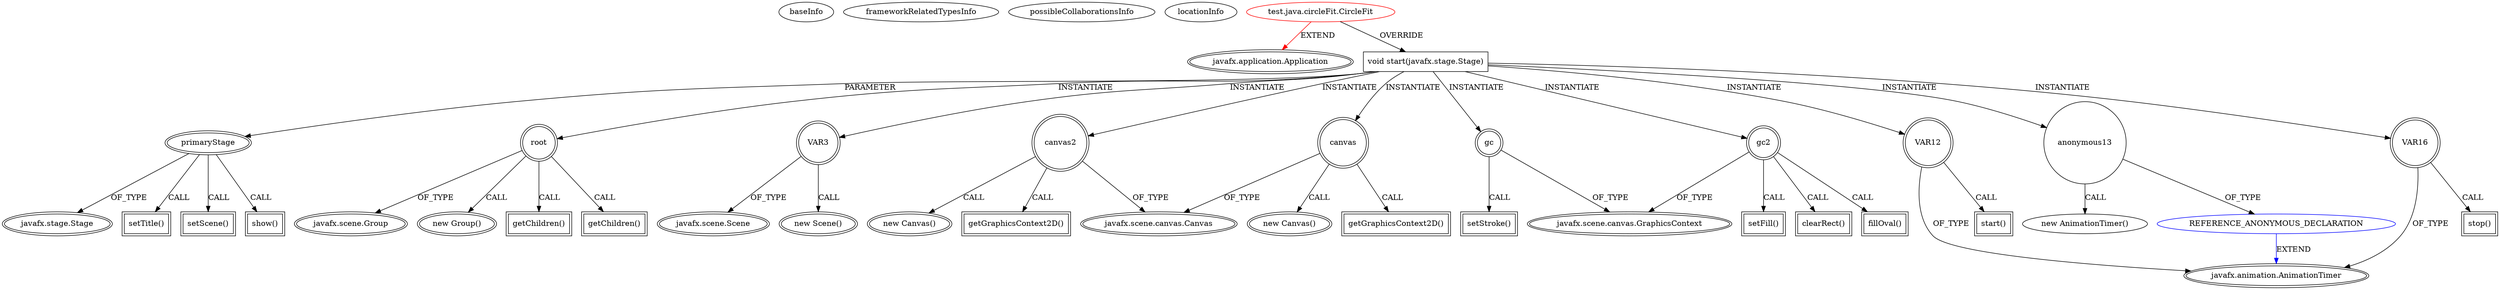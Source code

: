 digraph {
baseInfo[graphId=3,category="extension_graph",isAnonymous=false,possibleRelation=true]
frameworkRelatedTypesInfo[0="javafx.application.Application"]
possibleCollaborationsInfo[0="3~OVERRIDING_METHOD_DECLARATION-INSTANTIATION-~javafx.application.Application ~javafx.animation.AnimationTimer ~false~true"]
locationInfo[projectName="5agado-genetic_algorithms",filePath="/5agado-genetic_algorithms/genetic_algorithms-master/src/test/java/circleFit/CircleFit.java",contextSignature="CircleFit",graphId="3"]
0[label="test.java.circleFit.CircleFit",vertexType="ROOT_CLIENT_CLASS_DECLARATION",isFrameworkType=false,color=red]
1[label="javafx.application.Application",vertexType="FRAMEWORK_CLASS_TYPE",isFrameworkType=true,peripheries=2]
2[label="void start(javafx.stage.Stage)",vertexType="OVERRIDING_METHOD_DECLARATION",isFrameworkType=false,shape=box]
3[label="primaryStage",vertexType="PARAMETER_DECLARATION",isFrameworkType=true,peripheries=2]
4[label="javafx.stage.Stage",vertexType="FRAMEWORK_CLASS_TYPE",isFrameworkType=true,peripheries=2]
6[label="root",vertexType="VARIABLE_EXPRESION",isFrameworkType=true,peripheries=2,shape=circle]
7[label="javafx.scene.Group",vertexType="FRAMEWORK_CLASS_TYPE",isFrameworkType=true,peripheries=2]
5[label="new Group()",vertexType="CONSTRUCTOR_CALL",isFrameworkType=true,peripheries=2]
9[label="setTitle()",vertexType="INSIDE_CALL",isFrameworkType=true,peripheries=2,shape=box]
11[label="setScene()",vertexType="INSIDE_CALL",isFrameworkType=true,peripheries=2,shape=box]
13[label="VAR3",vertexType="VARIABLE_EXPRESION",isFrameworkType=true,peripheries=2,shape=circle]
14[label="javafx.scene.Scene",vertexType="FRAMEWORK_CLASS_TYPE",isFrameworkType=true,peripheries=2]
12[label="new Scene()",vertexType="CONSTRUCTOR_CALL",isFrameworkType=true,peripheries=2]
16[label="canvas",vertexType="VARIABLE_EXPRESION",isFrameworkType=true,peripheries=2,shape=circle]
17[label="javafx.scene.canvas.Canvas",vertexType="FRAMEWORK_CLASS_TYPE",isFrameworkType=true,peripheries=2]
15[label="new Canvas()",vertexType="CONSTRUCTOR_CALL",isFrameworkType=true,peripheries=2]
19[label="getChildren()",vertexType="INSIDE_CALL",isFrameworkType=true,peripheries=2,shape=box]
21[label="getGraphicsContext2D()",vertexType="INSIDE_CALL",isFrameworkType=true,peripheries=2,shape=box]
22[label="gc",vertexType="VARIABLE_EXPRESION",isFrameworkType=true,peripheries=2,shape=circle]
24[label="javafx.scene.canvas.GraphicsContext",vertexType="FRAMEWORK_CLASS_TYPE",isFrameworkType=true,peripheries=2]
23[label="setStroke()",vertexType="INSIDE_CALL",isFrameworkType=true,peripheries=2,shape=box]
26[label="canvas2",vertexType="VARIABLE_EXPRESION",isFrameworkType=true,peripheries=2,shape=circle]
25[label="new Canvas()",vertexType="CONSTRUCTOR_CALL",isFrameworkType=true,peripheries=2]
29[label="getChildren()",vertexType="INSIDE_CALL",isFrameworkType=true,peripheries=2,shape=box]
31[label="getGraphicsContext2D()",vertexType="INSIDE_CALL",isFrameworkType=true,peripheries=2,shape=box]
32[label="gc2",vertexType="VARIABLE_EXPRESION",isFrameworkType=true,peripheries=2,shape=circle]
33[label="setFill()",vertexType="INSIDE_CALL",isFrameworkType=true,peripheries=2,shape=box]
35[label="VAR12",vertexType="VARIABLE_EXPRESION",isFrameworkType=true,peripheries=2,shape=circle]
37[label="javafx.animation.AnimationTimer",vertexType="FRAMEWORK_CLASS_TYPE",isFrameworkType=true,peripheries=2]
36[label="start()",vertexType="INSIDE_CALL",isFrameworkType=true,peripheries=2,shape=box]
39[label="anonymous13",vertexType="VARIABLE_EXPRESION",isFrameworkType=false,shape=circle]
40[label="REFERENCE_ANONYMOUS_DECLARATION",vertexType="REFERENCE_ANONYMOUS_DECLARATION",isFrameworkType=false,color=blue]
38[label="new AnimationTimer()",vertexType="CONSTRUCTOR_CALL",isFrameworkType=false]
43[label="clearRect()",vertexType="INSIDE_CALL",isFrameworkType=true,peripheries=2,shape=box]
45[label="fillOval()",vertexType="INSIDE_CALL",isFrameworkType=true,peripheries=2,shape=box]
46[label="VAR16",vertexType="VARIABLE_EXPRESION",isFrameworkType=true,peripheries=2,shape=circle]
47[label="stop()",vertexType="INSIDE_CALL",isFrameworkType=true,peripheries=2,shape=box]
50[label="show()",vertexType="INSIDE_CALL",isFrameworkType=true,peripheries=2,shape=box]
0->1[label="EXTEND",color=red]
0->2[label="OVERRIDE"]
3->4[label="OF_TYPE"]
2->3[label="PARAMETER"]
2->6[label="INSTANTIATE"]
6->7[label="OF_TYPE"]
6->5[label="CALL"]
3->9[label="CALL"]
3->11[label="CALL"]
2->13[label="INSTANTIATE"]
13->14[label="OF_TYPE"]
13->12[label="CALL"]
2->16[label="INSTANTIATE"]
16->17[label="OF_TYPE"]
16->15[label="CALL"]
6->19[label="CALL"]
16->21[label="CALL"]
2->22[label="INSTANTIATE"]
22->24[label="OF_TYPE"]
22->23[label="CALL"]
2->26[label="INSTANTIATE"]
26->17[label="OF_TYPE"]
26->25[label="CALL"]
6->29[label="CALL"]
26->31[label="CALL"]
2->32[label="INSTANTIATE"]
32->24[label="OF_TYPE"]
32->33[label="CALL"]
2->35[label="INSTANTIATE"]
35->37[label="OF_TYPE"]
35->36[label="CALL"]
2->39[label="INSTANTIATE"]
40->37[label="EXTEND",color=blue]
39->40[label="OF_TYPE"]
39->38[label="CALL"]
32->43[label="CALL"]
32->45[label="CALL"]
2->46[label="INSTANTIATE"]
46->37[label="OF_TYPE"]
46->47[label="CALL"]
3->50[label="CALL"]
}
